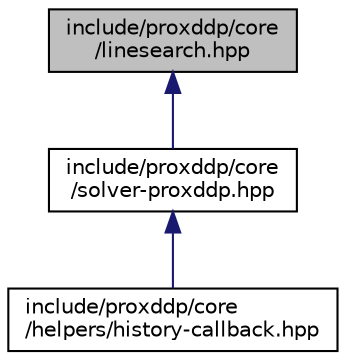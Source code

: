 digraph "include/proxddp/core/linesearch.hpp"
{
 // LATEX_PDF_SIZE
  bgcolor="transparent";
  edge [fontname="Helvetica",fontsize="10",labelfontname="Helvetica",labelfontsize="10"];
  node [fontname="Helvetica",fontsize="10",shape=record];
  Node1 [label="include/proxddp/core\l/linesearch.hpp",height=0.2,width=0.4,color="black", fillcolor="grey75", style="filled", fontcolor="black",tooltip=" "];
  Node1 -> Node2 [dir="back",color="midnightblue",fontsize="10",style="solid",fontname="Helvetica"];
  Node2 [label="include/proxddp/core\l/solver-proxddp.hpp",height=0.2,width=0.4,color="black",URL="$solver-proxddp_8hpp.html",tooltip="Definitions for the proximal trajectory optimization algorithm."];
  Node2 -> Node3 [dir="back",color="midnightblue",fontsize="10",style="solid",fontname="Helvetica"];
  Node3 [label="include/proxddp/core\l/helpers/history-callback.hpp",height=0.2,width=0.4,color="black",URL="$history-callback_8hpp.html",tooltip=" "];
}
